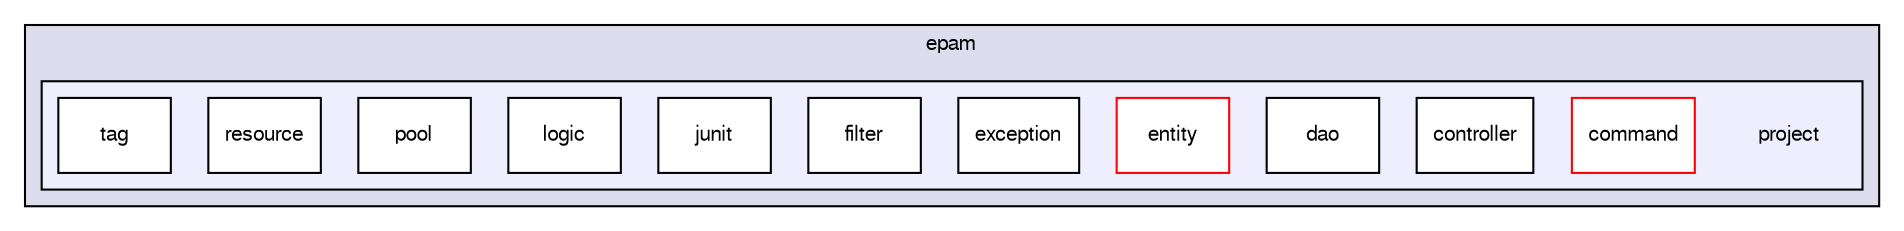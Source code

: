 digraph "C:/Workspace_Java_SE_3/Project/src/by/epam/project" {
  bgcolor=transparent;
  compound=true
  node [ fontsize="10", fontname="FreeSans"];
  edge [ labelfontsize="10", labelfontname="FreeSans"];
  subgraph clusterdir_76d8b636dcb00554d5f83d4c96d2f932 {
    graph [ bgcolor="#ddddee", pencolor="black", label="epam" fontname="FreeSans", fontsize="10", URL="dir_76d8b636dcb00554d5f83d4c96d2f932.html"]
  subgraph clusterdir_d0a5fcba9f43674a434d49a672afc364 {
    graph [ bgcolor="#eeeeff", pencolor="black", label="" URL="dir_d0a5fcba9f43674a434d49a672afc364.html"];
    dir_d0a5fcba9f43674a434d49a672afc364 [shape=plaintext label="project"];
    dir_f5c7764a6571c5e1f8670ce08ac82de3 [shape=box label="command" color="red" fillcolor="white" style="filled" URL="dir_f5c7764a6571c5e1f8670ce08ac82de3.html"];
    dir_31d90286291f9c98a9df1966b6e5aab9 [shape=box label="controller" color="black" fillcolor="white" style="filled" URL="dir_31d90286291f9c98a9df1966b6e5aab9.html"];
    dir_f53917ff58d80ceb82389b6677301a9b [shape=box label="dao" color="black" fillcolor="white" style="filled" URL="dir_f53917ff58d80ceb82389b6677301a9b.html"];
    dir_57770082d75ec0dd69e0f01a87132755 [shape=box label="entity" color="red" fillcolor="white" style="filled" URL="dir_57770082d75ec0dd69e0f01a87132755.html"];
    dir_eabe018250d46b8b7a4810e80c3cc0ac [shape=box label="exception" color="black" fillcolor="white" style="filled" URL="dir_eabe018250d46b8b7a4810e80c3cc0ac.html"];
    dir_5b04b7f28d1ae1d6fd34a74ca77c1c77 [shape=box label="filter" color="black" fillcolor="white" style="filled" URL="dir_5b04b7f28d1ae1d6fd34a74ca77c1c77.html"];
    dir_703857fb8e67d7366a89f8ce53760956 [shape=box label="junit" color="black" fillcolor="white" style="filled" URL="dir_703857fb8e67d7366a89f8ce53760956.html"];
    dir_ffd97927472fdeb590dc8c9cba3b625f [shape=box label="logic" color="black" fillcolor="white" style="filled" URL="dir_ffd97927472fdeb590dc8c9cba3b625f.html"];
    dir_1255eeab8d30d8b727f694386683d2a2 [shape=box label="pool" color="black" fillcolor="white" style="filled" URL="dir_1255eeab8d30d8b727f694386683d2a2.html"];
    dir_57e9623f239e85275991b3ab35e704d4 [shape=box label="resource" color="black" fillcolor="white" style="filled" URL="dir_57e9623f239e85275991b3ab35e704d4.html"];
    dir_a22c4bb987659619fe6f0fc3b6d21cac [shape=box label="tag" color="black" fillcolor="white" style="filled" URL="dir_a22c4bb987659619fe6f0fc3b6d21cac.html"];
  }
  }
}
